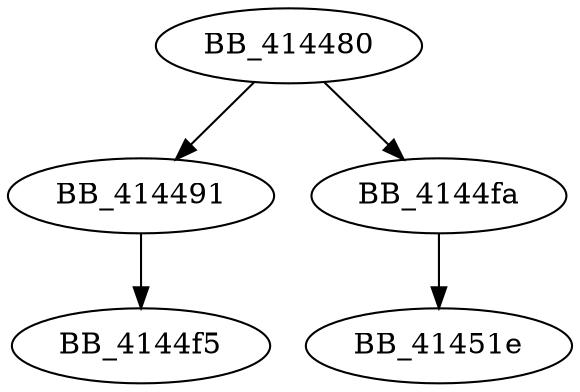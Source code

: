 DiGraph sub_414480{
BB_414480->BB_414491
BB_414480->BB_4144fa
BB_414491->BB_4144f5
BB_4144fa->BB_41451e
}
